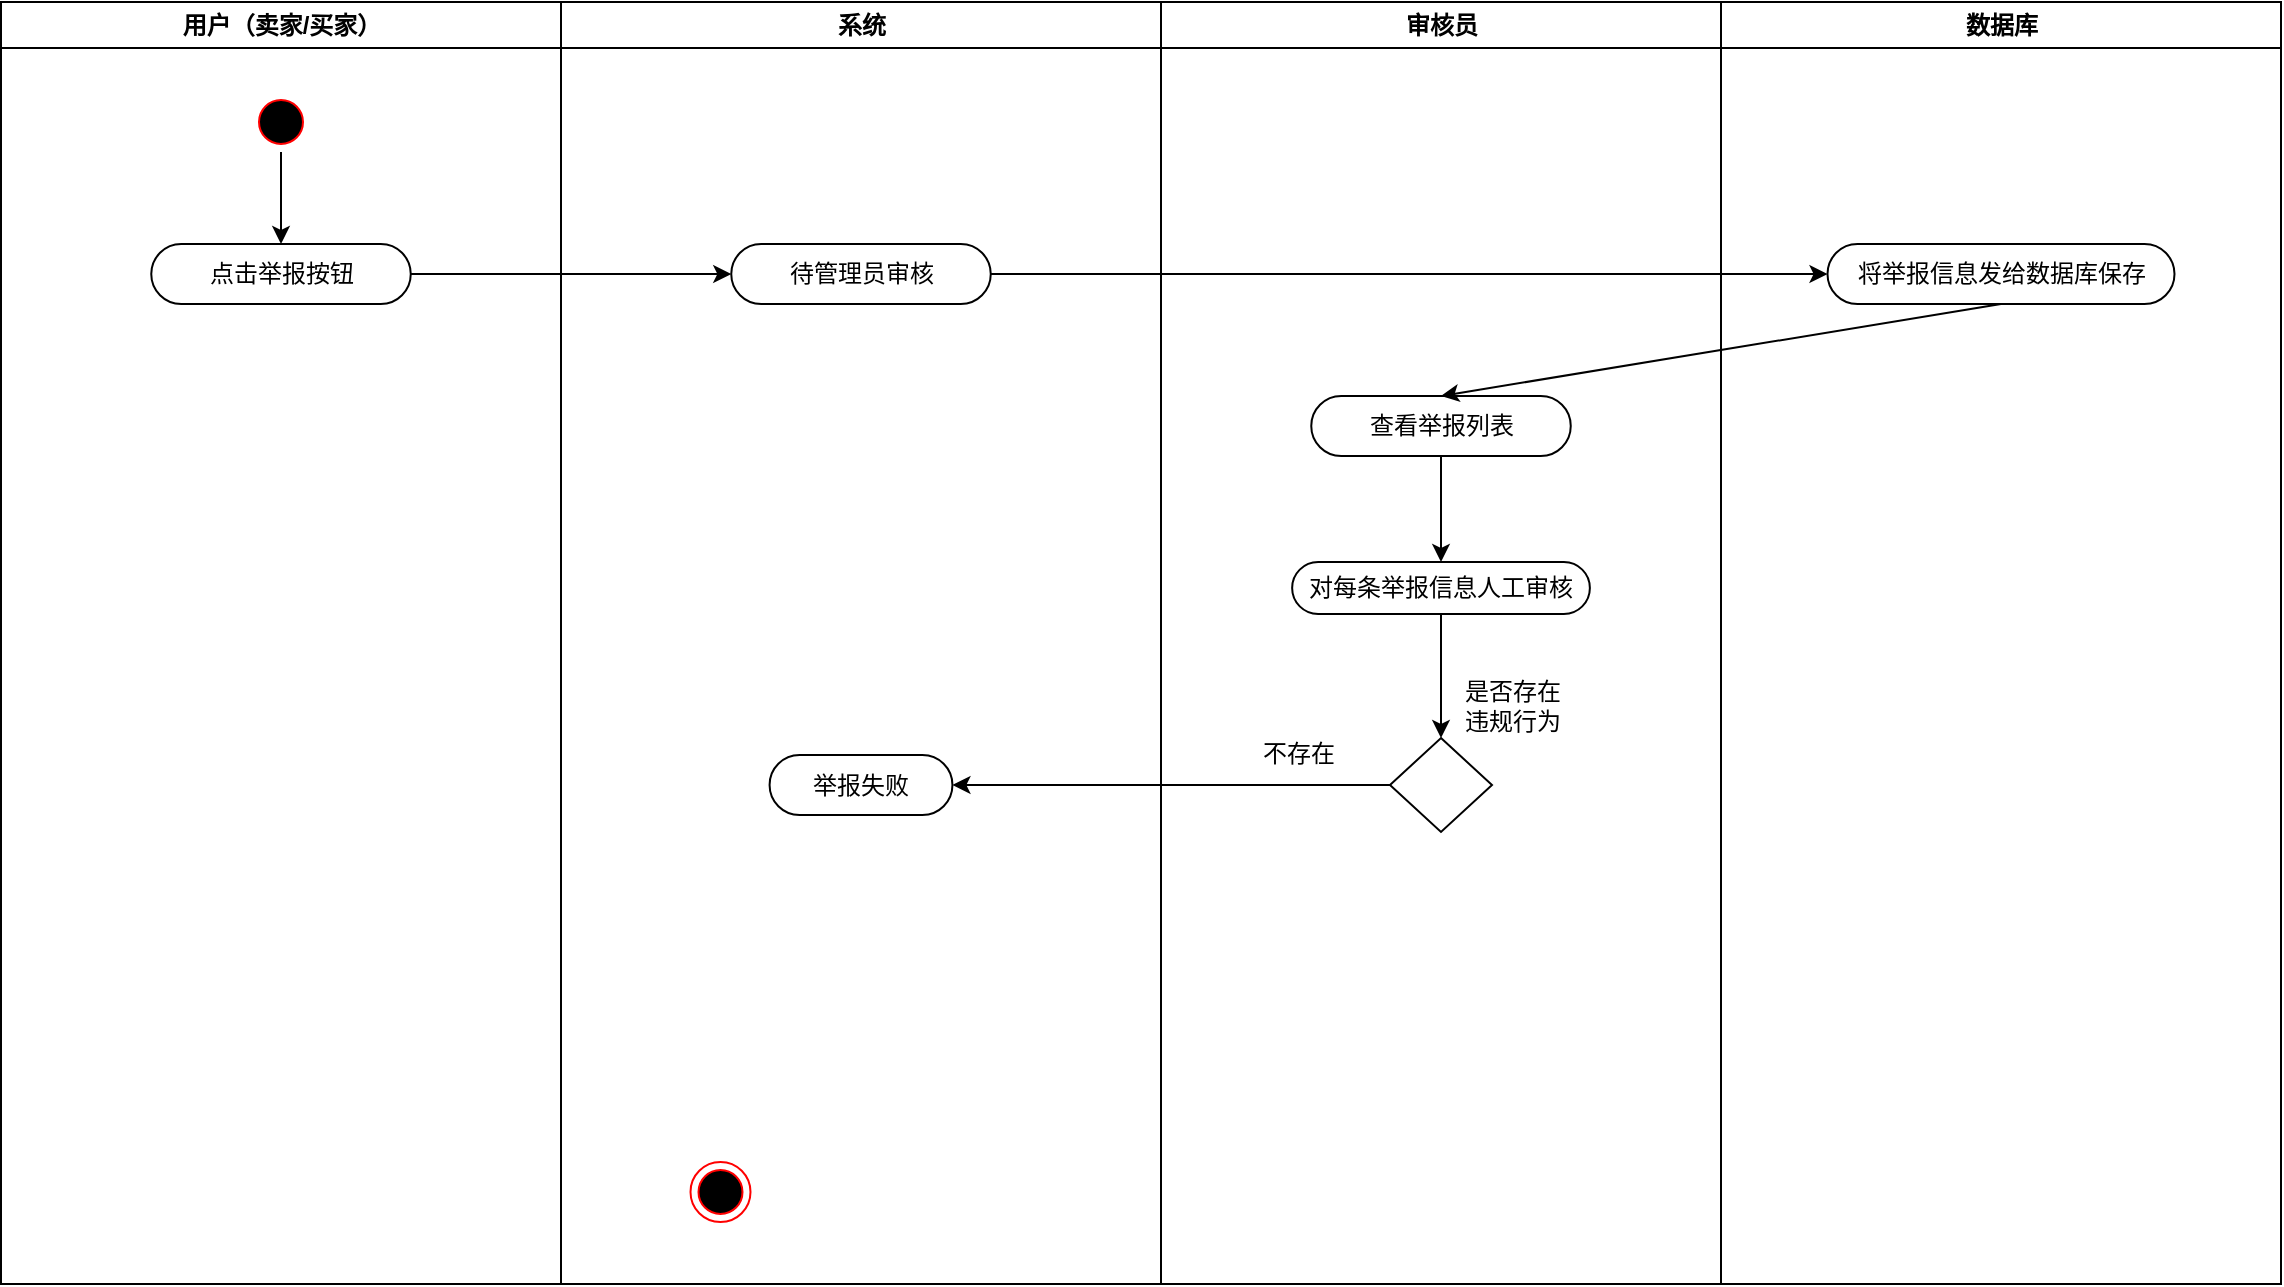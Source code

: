 <mxfile version="17.4.5" type="github">
  <diagram id="BXax0zp_msNkyBi-CzEr" name="第 1 页">
    <mxGraphModel dx="1285" dy="719" grid="0" gridSize="10" guides="1" tooltips="1" connect="1" arrows="1" fold="1" page="1" pageScale="1" pageWidth="1169" pageHeight="827" math="0" shadow="0">
      <root>
        <mxCell id="0" />
        <mxCell id="1" parent="0" />
        <mxCell id="wcvxLL6nXwDZEHQmD13v-1" value="用户（卖家/买家）" style="swimlane;whiteSpace=wrap" vertex="1" parent="1">
          <mxGeometry x="164.5" y="128" width="280" height="641" as="geometry" />
        </mxCell>
        <mxCell id="wcvxLL6nXwDZEHQmD13v-2" style="edgeStyle=orthogonalEdgeStyle;rounded=0;orthogonalLoop=1;jettySize=auto;html=1;entryX=0.5;entryY=0;entryDx=0;entryDy=0;" edge="1" parent="wcvxLL6nXwDZEHQmD13v-1" source="wcvxLL6nXwDZEHQmD13v-3" target="wcvxLL6nXwDZEHQmD13v-4">
          <mxGeometry relative="1" as="geometry" />
        </mxCell>
        <mxCell id="wcvxLL6nXwDZEHQmD13v-3" value="" style="ellipse;shape=startState;fillColor=#000000;strokeColor=#ff0000;" vertex="1" parent="wcvxLL6nXwDZEHQmD13v-1">
          <mxGeometry x="125" y="45" width="30" height="30" as="geometry" />
        </mxCell>
        <mxCell id="wcvxLL6nXwDZEHQmD13v-4" value="点击举报按钮" style="rounded=1;whiteSpace=wrap;html=1;arcSize=50;" vertex="1" parent="wcvxLL6nXwDZEHQmD13v-1">
          <mxGeometry x="75.13" y="121" width="129.75" height="30" as="geometry" />
        </mxCell>
        <mxCell id="wcvxLL6nXwDZEHQmD13v-5" value="系统" style="swimlane;whiteSpace=wrap" vertex="1" parent="1">
          <mxGeometry x="444.5" y="128" width="300" height="641" as="geometry" />
        </mxCell>
        <mxCell id="wcvxLL6nXwDZEHQmD13v-9" value="" style="ellipse;html=1;shape=endState;fillColor=#000000;strokeColor=#ff0000;" vertex="1" parent="wcvxLL6nXwDZEHQmD13v-5">
          <mxGeometry x="64.75" y="580" width="30" height="30" as="geometry" />
        </mxCell>
        <mxCell id="wcvxLL6nXwDZEHQmD13v-7" value="待管理员审核" style="rounded=1;whiteSpace=wrap;html=1;arcSize=50;" vertex="1" parent="wcvxLL6nXwDZEHQmD13v-5">
          <mxGeometry x="85.13" y="121" width="129.75" height="30" as="geometry" />
        </mxCell>
        <mxCell id="wcvxLL6nXwDZEHQmD13v-42" value="举报失败" style="rounded=1;whiteSpace=wrap;html=1;arcSize=50;" vertex="1" parent="wcvxLL6nXwDZEHQmD13v-5">
          <mxGeometry x="104.29" y="376.5" width="91.43" height="30" as="geometry" />
        </mxCell>
        <mxCell id="wcvxLL6nXwDZEHQmD13v-14" value="审核员" style="swimlane;whiteSpace=wrap" vertex="1" parent="1">
          <mxGeometry x="744.5" y="128" width="280" height="641" as="geometry" />
        </mxCell>
        <mxCell id="wcvxLL6nXwDZEHQmD13v-38" style="edgeStyle=none;rounded=0;orthogonalLoop=1;jettySize=auto;html=1;entryX=0.5;entryY=0;entryDx=0;entryDy=0;" edge="1" parent="wcvxLL6nXwDZEHQmD13v-14" source="wcvxLL6nXwDZEHQmD13v-35" target="wcvxLL6nXwDZEHQmD13v-37">
          <mxGeometry relative="1" as="geometry" />
        </mxCell>
        <mxCell id="wcvxLL6nXwDZEHQmD13v-35" value="查看举报列表" style="rounded=1;whiteSpace=wrap;html=1;arcSize=50;" vertex="1" parent="wcvxLL6nXwDZEHQmD13v-14">
          <mxGeometry x="75.13" y="197" width="129.75" height="30" as="geometry" />
        </mxCell>
        <mxCell id="wcvxLL6nXwDZEHQmD13v-40" style="edgeStyle=none;rounded=0;orthogonalLoop=1;jettySize=auto;html=1;entryX=0.5;entryY=0;entryDx=0;entryDy=0;" edge="1" parent="wcvxLL6nXwDZEHQmD13v-14" source="wcvxLL6nXwDZEHQmD13v-37" target="wcvxLL6nXwDZEHQmD13v-39">
          <mxGeometry relative="1" as="geometry" />
        </mxCell>
        <mxCell id="wcvxLL6nXwDZEHQmD13v-37" value="对每条举报信息人工审核" style="rounded=1;whiteSpace=wrap;html=1;arcSize=50;" vertex="1" parent="wcvxLL6nXwDZEHQmD13v-14">
          <mxGeometry x="65.57" y="280" width="148.87" height="26" as="geometry" />
        </mxCell>
        <mxCell id="wcvxLL6nXwDZEHQmD13v-39" value="" style="rhombus;whiteSpace=wrap;html=1;" vertex="1" parent="wcvxLL6nXwDZEHQmD13v-14">
          <mxGeometry x="114.5" y="368" width="51" height="47" as="geometry" />
        </mxCell>
        <mxCell id="wcvxLL6nXwDZEHQmD13v-41" value="是否存在&lt;br&gt;违规行为" style="text;html=1;align=center;verticalAlign=middle;resizable=0;points=[];autosize=1;strokeColor=none;fillColor=none;" vertex="1" parent="wcvxLL6nXwDZEHQmD13v-14">
          <mxGeometry x="146.88" y="336" width="58" height="32" as="geometry" />
        </mxCell>
        <mxCell id="wcvxLL6nXwDZEHQmD13v-20" value="数据库" style="swimlane;whiteSpace=wrap" vertex="1" parent="1">
          <mxGeometry x="1024.5" y="128" width="280" height="641" as="geometry" />
        </mxCell>
        <mxCell id="wcvxLL6nXwDZEHQmD13v-16" value="将举报信息发给数据库保存" style="rounded=1;whiteSpace=wrap;html=1;arcSize=50;" vertex="1" parent="wcvxLL6nXwDZEHQmD13v-20">
          <mxGeometry x="53.25" y="121" width="173.5" height="30" as="geometry" />
        </mxCell>
        <mxCell id="wcvxLL6nXwDZEHQmD13v-33" style="edgeStyle=orthogonalEdgeStyle;rounded=0;orthogonalLoop=1;jettySize=auto;html=1;entryX=0;entryY=0.5;entryDx=0;entryDy=0;" edge="1" parent="1" source="wcvxLL6nXwDZEHQmD13v-7" target="wcvxLL6nXwDZEHQmD13v-16">
          <mxGeometry relative="1" as="geometry" />
        </mxCell>
        <mxCell id="wcvxLL6nXwDZEHQmD13v-26" style="rounded=0;orthogonalLoop=1;jettySize=auto;html=1;entryX=0;entryY=0.5;entryDx=0;entryDy=0;" edge="1" parent="1" source="wcvxLL6nXwDZEHQmD13v-4" target="wcvxLL6nXwDZEHQmD13v-7">
          <mxGeometry relative="1" as="geometry" />
        </mxCell>
        <mxCell id="wcvxLL6nXwDZEHQmD13v-36" style="edgeStyle=none;rounded=0;orthogonalLoop=1;jettySize=auto;html=1;entryX=0.5;entryY=0;entryDx=0;entryDy=0;exitX=0.5;exitY=1;exitDx=0;exitDy=0;" edge="1" parent="1" source="wcvxLL6nXwDZEHQmD13v-16" target="wcvxLL6nXwDZEHQmD13v-35">
          <mxGeometry relative="1" as="geometry" />
        </mxCell>
        <mxCell id="wcvxLL6nXwDZEHQmD13v-43" style="edgeStyle=none;rounded=0;orthogonalLoop=1;jettySize=auto;html=1;entryX=1;entryY=0.5;entryDx=0;entryDy=0;" edge="1" parent="1" source="wcvxLL6nXwDZEHQmD13v-39" target="wcvxLL6nXwDZEHQmD13v-42">
          <mxGeometry relative="1" as="geometry" />
        </mxCell>
        <mxCell id="wcvxLL6nXwDZEHQmD13v-44" value="不存在" style="text;html=1;align=center;verticalAlign=middle;resizable=0;points=[];autosize=1;strokeColor=none;fillColor=none;" vertex="1" parent="1">
          <mxGeometry x="790" y="495" width="46" height="18" as="geometry" />
        </mxCell>
      </root>
    </mxGraphModel>
  </diagram>
</mxfile>
